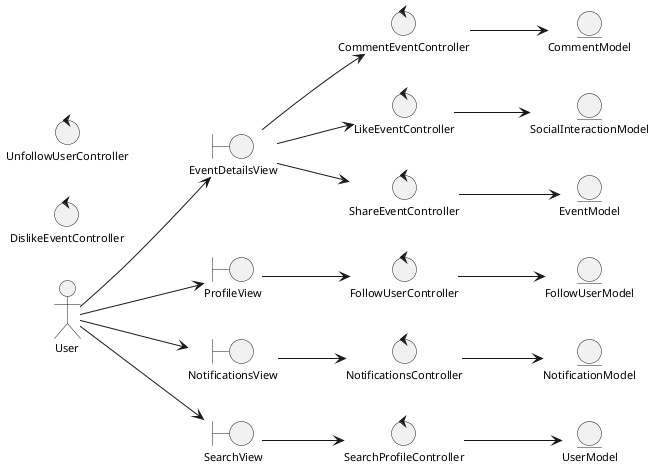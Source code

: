 @startuml analysisClassDiagramSocialInteractions
skinparam style strictuml
left to right direction
skinparam defaultTextAlignment center
skinparam defaultFontSize 11

actor "User" as user

entity "UserModel" as userModel
entity "EventModel" as eventModel
entity "SocialInteractionModel" as socialInteractionModel
entity "CommentModel" as commentModel
entity "FollowUserModel" as followUserModel
entity "NotificationModel" as notificationModel

boundary "EventDetailsView" as eventDetailsView
boundary "ProfileView" as profileView
boundary "NotificationsView" as notificationsView
boundary "SearchView" as searchView

control "CommentEventController" as commentEventController
control "LikeEventController" as likeEventController
control "DislikeEventController" as dislikeEventController
control "ShareEventController" as shareEventController
control "FollowUserController" as followUserController
control "UnfollowUserController" as unfollowUserController
control "NotificationsController" as notificationsController
control "SearchProfileController" as searchProfileController

user --> eventDetailsView
user --> profileView
user --> notificationsView
user --> searchView

eventDetailsView --> commentEventController
eventDetailsView --> likeEventController
eventDetailsView --> shareEventController
profileView --> followUserController
notificationsView --> notificationsController
searchView --> searchProfileController

commentEventController --> commentModel
likeEventController --> socialInteractionModel
shareEventController --> eventModel
followUserController --> followUserModel
notificationsController --> notificationModel
searchProfileController --> userModel

@enduml